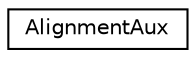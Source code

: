 digraph "Graphical Class Hierarchy"
{
  edge [fontname="Helvetica",fontsize="10",labelfontname="Helvetica",labelfontsize="10"];
  node [fontname="Helvetica",fontsize="10",shape=record];
  rankdir="LR";
  Node0 [label="AlignmentAux",height=0.2,width=0.4,color="black", fillcolor="white", style="filled",URL="$classAlignmentAux.html"];
}
